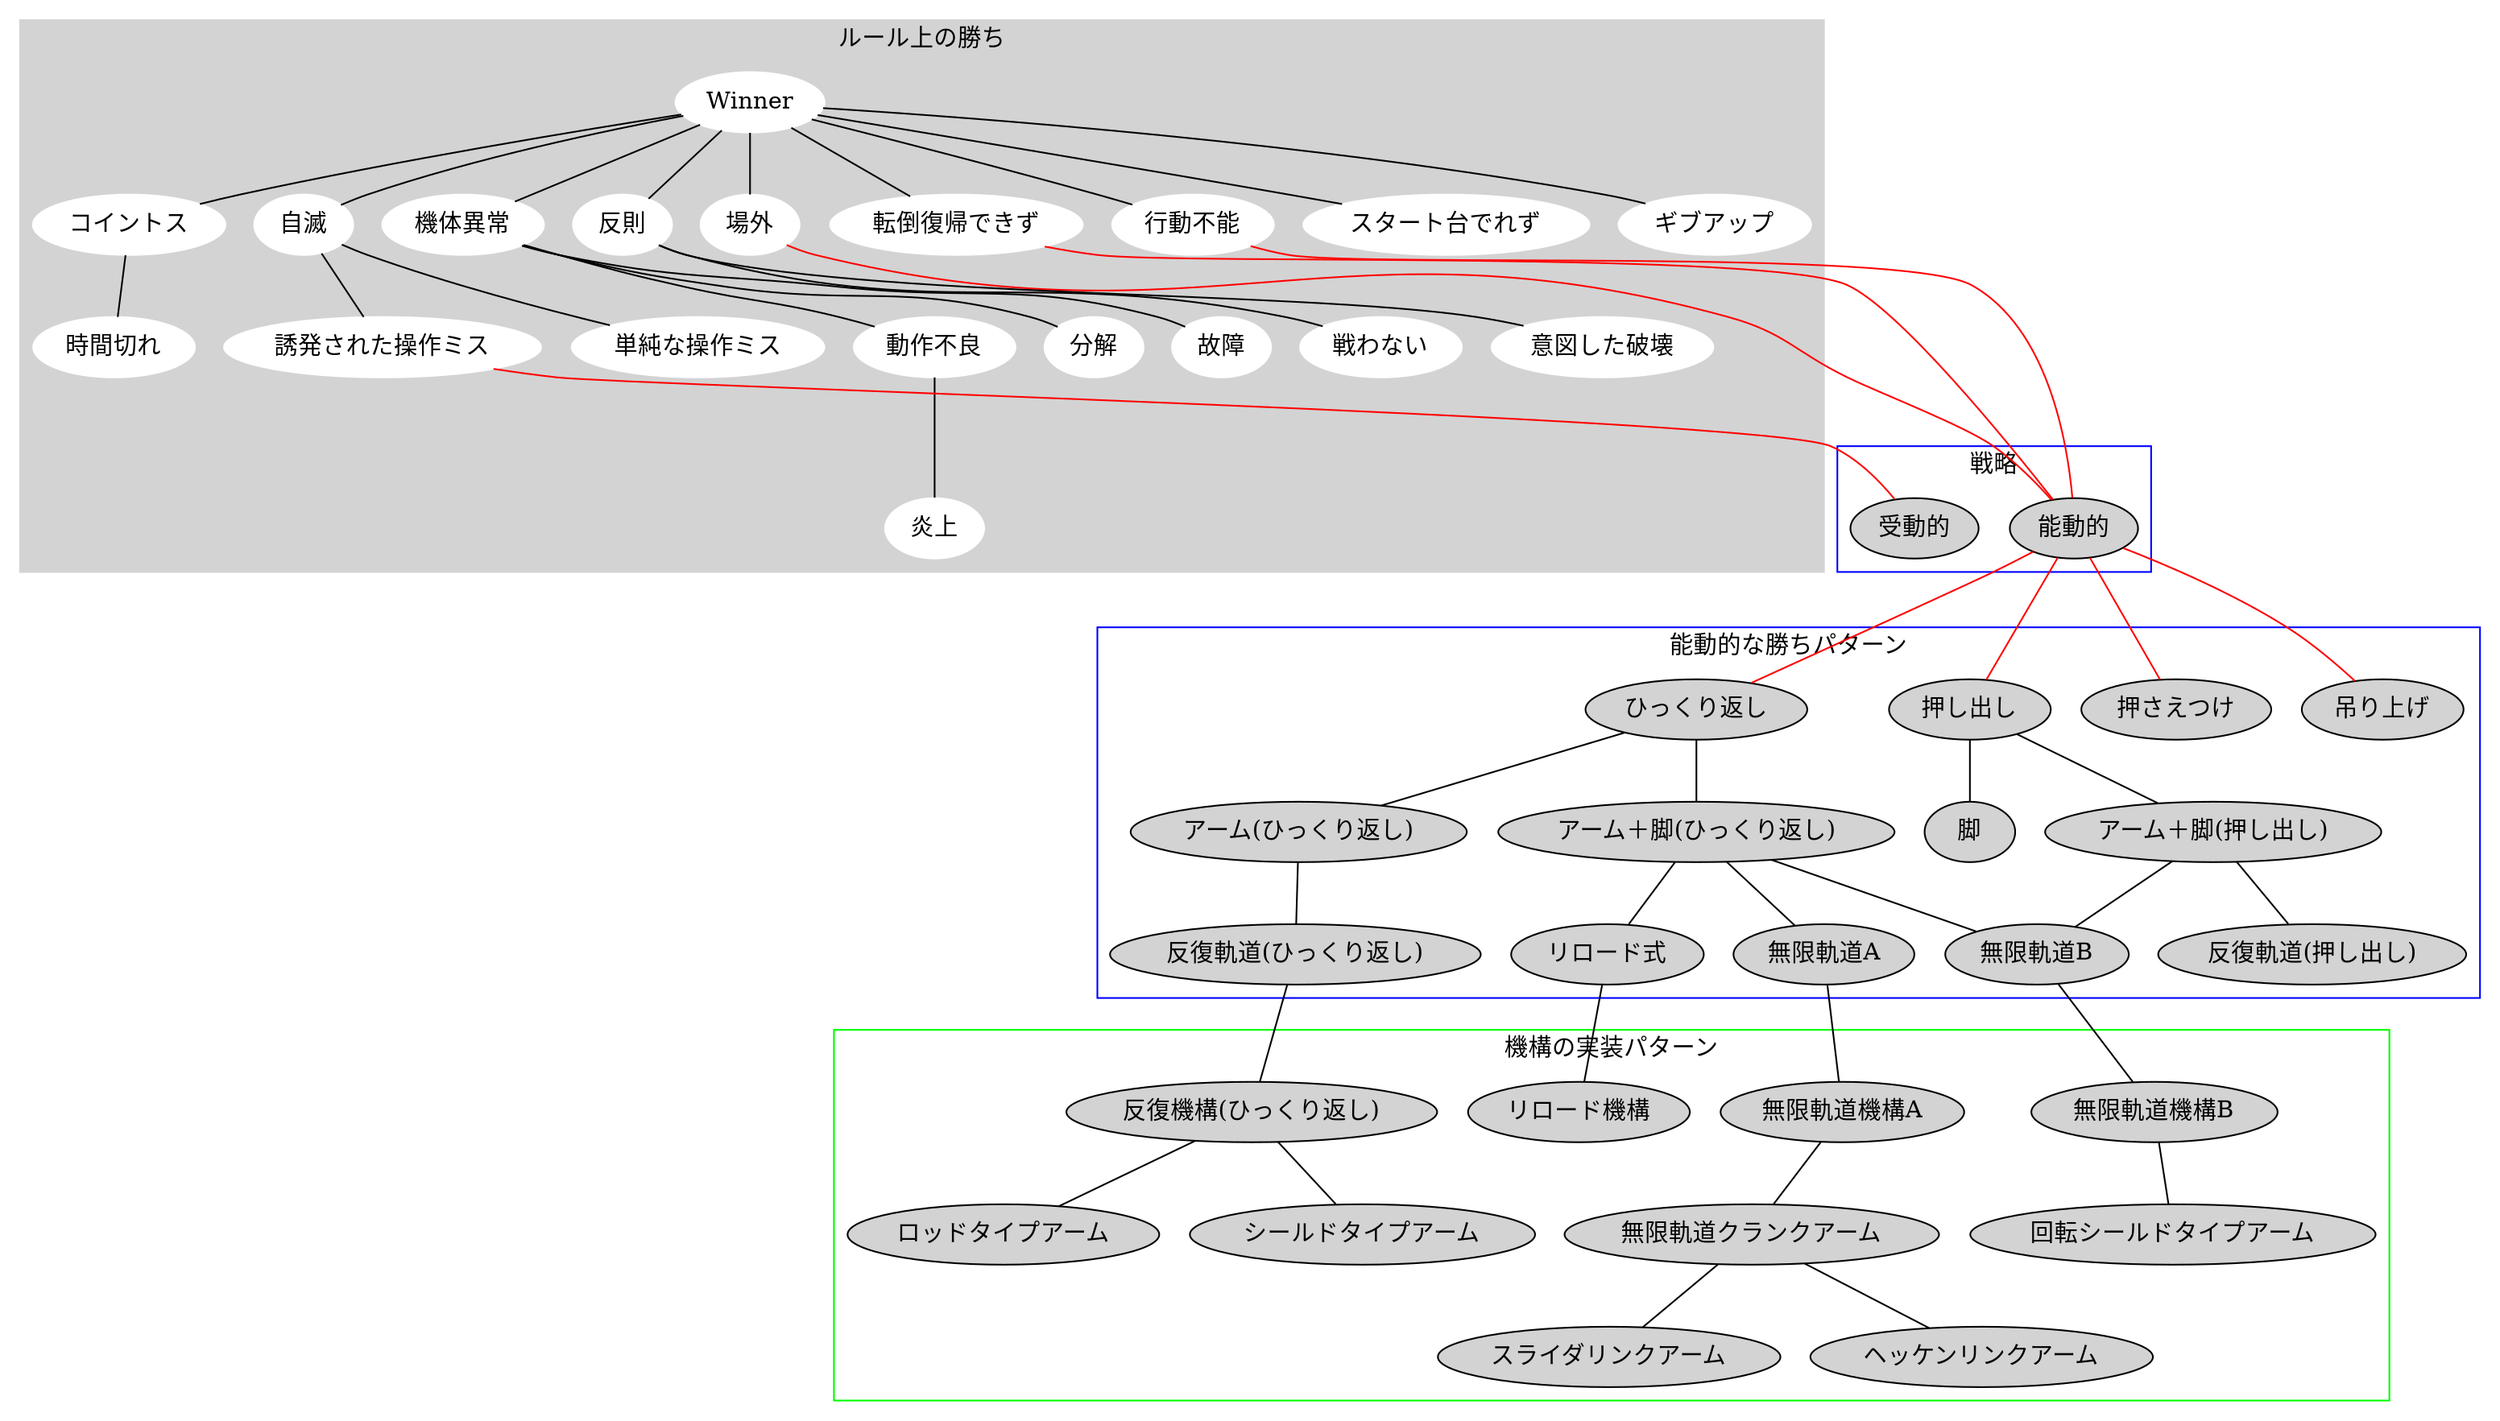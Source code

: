 graph "Kawasaki-Robot-Win-Pattern" {
  subgraph "cluster_0" {
    style="filled";
    color="lightgrey";
    label="ルール上の勝ち";
    node[style="filled",color="white"];
    Winner -- 自滅;
    Winner -- 場外;
    Winner -- 転倒復帰できず;
    Winner -- コイントス;
    Winner -- 行動不能;
    Winner -- 機体異常;
    Winner -- 反則;
    Winner -- スタート台でれず;
    Winner -- ギブアップ;
    反則 -- 意図した破壊;
    反則 -- 戦わない;
    機体異常 -- 動作不良;
    機体異常 -- 故障;
    機体異常 -- 分解;
    動作不良 -- 炎上;
    コイントス -- 時間切れ;
    自滅     -- 単純な操作ミス;
    自滅     -- 誘発された操作ミス;
  }

  subgraph "cluster_1" {
    color="blue";
    label="戦略";
    node[style="filled"];

    誘発された操作ミス -- 受動的[color=red,label="     "];
    転倒復帰できず     -- 能動的[color=red,label="     "];
    場外               -- 能動的[color=red,label="     "];
    行動不能           -- 能動的[color=red,label="     "];
  }

  subgraph "cluster_2" {
    color="blue";
    label="能動的な勝ちパターン";
    node[style="filled"];
 
    能動的 -- ひっくり返し[color=red,label="     "];
    能動的 -- 押し出し[color=red,label="     "];
    能動的 -- 押さえつけ[color=red,label="     "];
    能動的 -- 吊り上げ[color=red,label="     "];

    押し出し     -- 脚
    押し出し     -- "アーム＋脚(押し出し)"
    ひっくり返し -- "アーム＋脚(ひっくり返し)"
    ひっくり返し -- "アーム(ひっくり返し)"

    "アーム＋脚(ひっくり返し)" -- リロード式;
    "アーム(ひっくり返し)"     -- "反復軌道(ひっくり返し)";
    "アーム＋脚(ひっくり返し)" -- 無限軌道A;
    "アーム＋脚(ひっくり返し)" -- 無限軌道B;
    "アーム＋脚(押し出し)"     -- 無限軌道B;
    "アーム＋脚(押し出し)"     -- "反復軌道(押し出し)";
  }

  subgraph "cluster_3" {
    color="green";
    label="機構の実装パターン";
    node[style="filled"];

    リロード式                  -- リロード機構;
    "反復軌道(ひっくり返し)"    -- "反復機構(ひっくり返し)";
    無限軌道A                   -- 無限軌道機構A;
    無限軌道B                   -- 無限軌道機構B;

    "反復機構(ひっくり返し)"    -- ロッドタイプアーム;
    "反復機構(ひっくり返し)"    -- シールドタイプアーム;
    無限軌道機構A               -- 無限軌道クランクアーム;
    無限軌道機構B               -- 回転シールドタイプアーム;

    無限軌道クランクアーム    -- スライダリンクアーム;
    無限軌道クランクアーム    -- ヘッケンリンクアーム;
  } 
}

